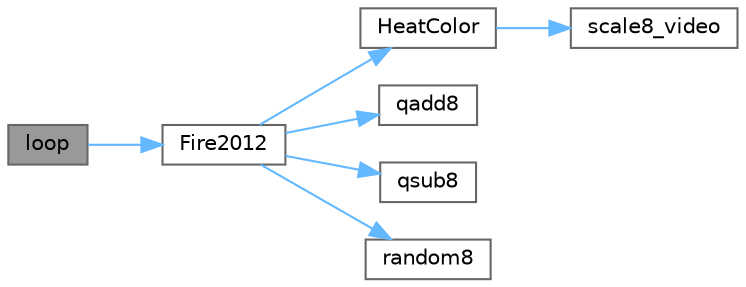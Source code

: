 digraph "loop"
{
 // INTERACTIVE_SVG=YES
 // LATEX_PDF_SIZE
  bgcolor="transparent";
  edge [fontname=Helvetica,fontsize=10,labelfontname=Helvetica,labelfontsize=10];
  node [fontname=Helvetica,fontsize=10,shape=box,height=0.2,width=0.4];
  rankdir="LR";
  Node1 [id="Node000001",label="loop",height=0.2,width=0.4,color="gray40", fillcolor="grey60", style="filled", fontcolor="black",tooltip=" "];
  Node1 -> Node2 [id="edge1_Node000001_Node000002",color="steelblue1",style="solid",tooltip=" "];
  Node2 [id="Node000002",label="Fire2012",height=0.2,width=0.4,color="grey40", fillcolor="white", style="filled",URL="$d4/d26/_fire2012_8ino_a381ceb87530dc5fee1be3e77d33b3a53.html#a381ceb87530dc5fee1be3e77d33b3a53",tooltip=" "];
  Node2 -> Node3 [id="edge2_Node000002_Node000003",color="steelblue1",style="solid",tooltip=" "];
  Node3 [id="Node000003",label="HeatColor",height=0.2,width=0.4,color="grey40", fillcolor="white", style="filled",URL="$da/de3/group___color_fills_gac5c6b83ec07d310385a430f9f0336530.html#gac5c6b83ec07d310385a430f9f0336530",tooltip="Approximates a \"black body radiation\" spectrum for a given \"heat\" level."];
  Node3 -> Node4 [id="edge3_Node000003_Node000004",color="steelblue1",style="solid",tooltip=" "];
  Node4 [id="Node000004",label="scale8_video",height=0.2,width=0.4,color="grey40", fillcolor="white", style="filled",URL="$d0/da8/group___scaling_ga628b417ea1507e3447cdf5f308d9b6d5.html#ga628b417ea1507e3447cdf5f308d9b6d5",tooltip="The \"video\" version of scale8() guarantees that the output will be only be zero if one or both of the..."];
  Node2 -> Node5 [id="edge4_Node000002_Node000005",color="steelblue1",style="solid",tooltip=" "];
  Node5 [id="Node000005",label="qadd8",height=0.2,width=0.4,color="grey40", fillcolor="white", style="filled",URL="$d5/d98/group___math_ga07133b3085824d0fcd4f5086d286c4b5.html#ga07133b3085824d0fcd4f5086d286c4b5",tooltip="Add one byte to another, saturating at 0xFF."];
  Node2 -> Node6 [id="edge5_Node000002_Node000006",color="steelblue1",style="solid",tooltip=" "];
  Node6 [id="Node000006",label="qsub8",height=0.2,width=0.4,color="grey40", fillcolor="white", style="filled",URL="$d5/d98/group___math_gae261576a4c8155d6c0ba8615b2d2ecb3.html#gae261576a4c8155d6c0ba8615b2d2ecb3",tooltip="Subtract one byte from another, saturating at 0x00."];
  Node2 -> Node7 [id="edge6_Node000002_Node000007",color="steelblue1",style="solid",tooltip=" "];
  Node7 [id="Node000007",label="random8",height=0.2,width=0.4,color="grey40", fillcolor="white", style="filled",URL="$d2/d0d/group___random_ga4e63c74426f6516f28470dc1b814aefe.html#ga4e63c74426f6516f28470dc1b814aefe",tooltip="Generate an 8-bit random number."];
}

